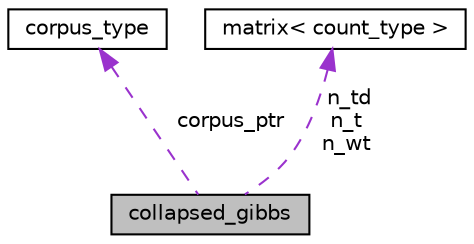 digraph "collapsed_gibbs"
{
  edge [fontname="Helvetica",fontsize="10",labelfontname="Helvetica",labelfontsize="10"];
  node [fontname="Helvetica",fontsize="10",shape=record];
  Node1 [label="collapsed_gibbs",height=0.2,width=0.4,color="black", fillcolor="grey75", style="filled", fontcolor="black"];
  Node2 -> Node1 [dir="back",color="darkorchid3",fontsize="10",style="dashed",label=" corpus_ptr" ,fontname="Helvetica"];
  Node2 [label="corpus_type",height=0.2,width=0.4,color="black", fillcolor="white", style="filled",URL="$structcorpus__type.html"];
  Node3 -> Node1 [dir="back",color="darkorchid3",fontsize="10",style="dashed",label=" n_td\nn_t\nn_wt" ,fontname="Helvetica"];
  Node3 [label="matrix\< count_type \>",height=0.2,width=0.4,color="black", fillcolor="white", style="filled",URL="$classmatrix.html"];
}
